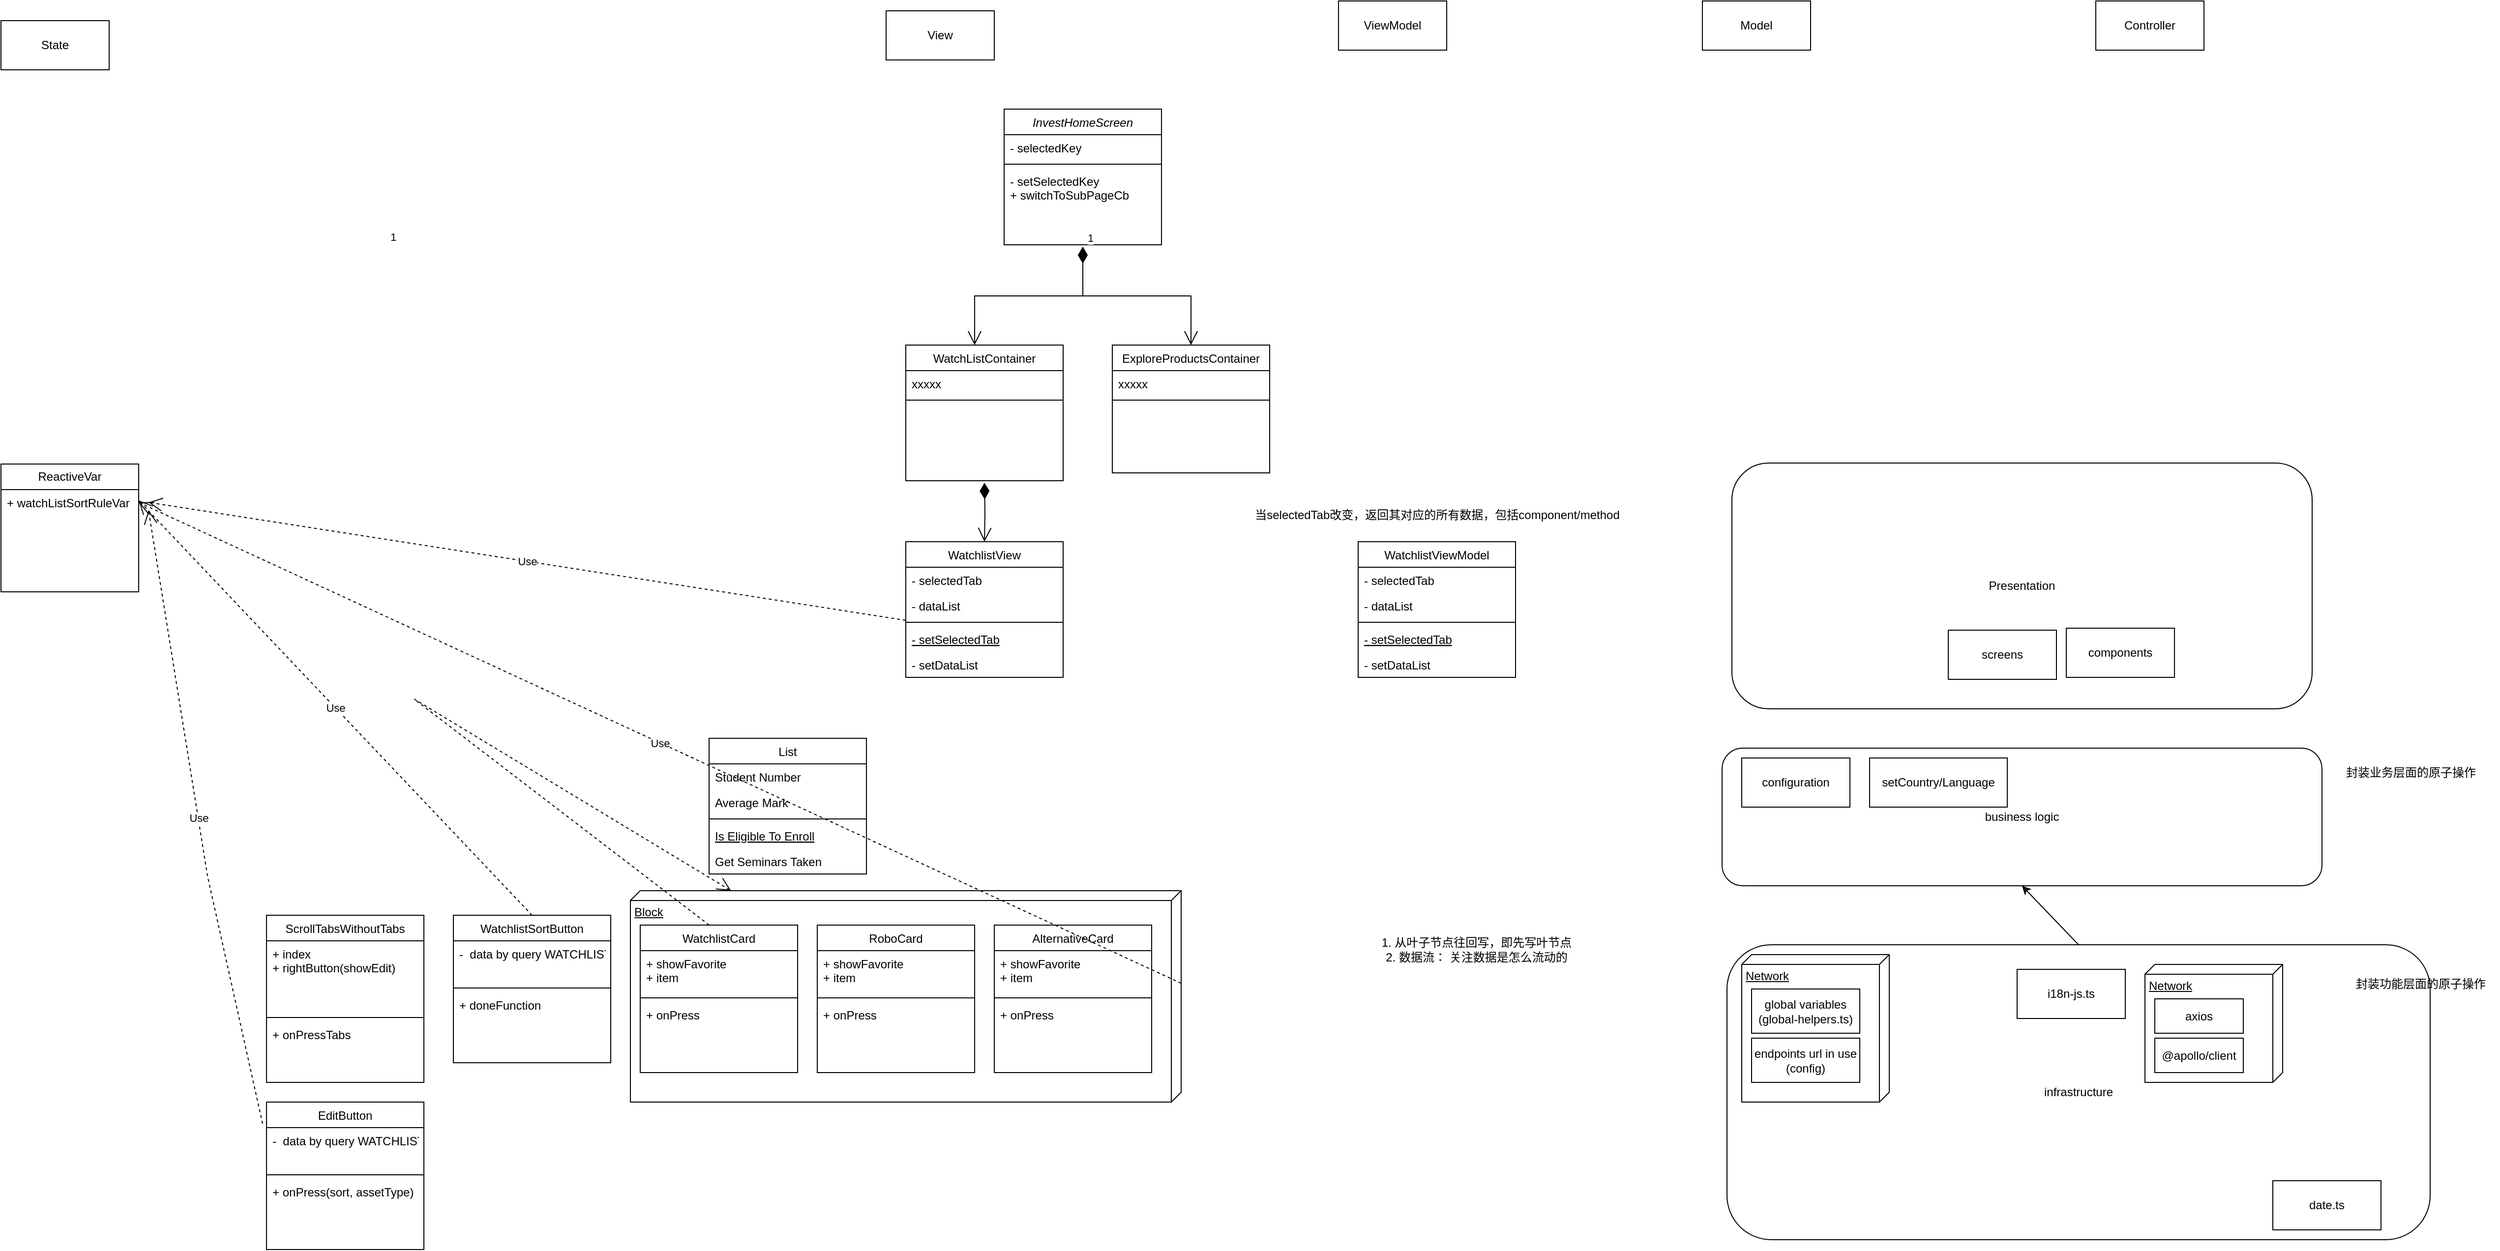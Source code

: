 <mxfile version="21.2.9" type="github">
  <diagram id="C5RBs43oDa-KdzZeNtuy" name="Page-1">
    <mxGraphModel dx="2587" dy="1257" grid="1" gridSize="10" guides="1" tooltips="1" connect="1" arrows="1" fold="1" page="1" pageScale="1" pageWidth="827" pageHeight="1169" math="0" shadow="0">
      <root>
        <mxCell id="WIyWlLk6GJQsqaUBKTNV-0" />
        <mxCell id="WIyWlLk6GJQsqaUBKTNV-1" parent="WIyWlLk6GJQsqaUBKTNV-0" />
        <mxCell id="KHNPPlCd4pcTAb0Nm-xx-72" value="Block" style="verticalAlign=top;align=left;spacingTop=8;spacingLeft=2;spacingRight=12;shape=cube;size=10;direction=south;fontStyle=4;html=1;whiteSpace=wrap;" vertex="1" parent="WIyWlLk6GJQsqaUBKTNV-1">
          <mxGeometry x="-160" y="915" width="560" height="215" as="geometry" />
        </mxCell>
        <mxCell id="zkfFHV4jXpPFQw0GAbJ--0" value="InvestHomeScreen" style="swimlane;fontStyle=2;align=center;verticalAlign=top;childLayout=stackLayout;horizontal=1;startSize=26;horizontalStack=0;resizeParent=1;resizeLast=0;collapsible=1;marginBottom=0;rounded=0;shadow=0;strokeWidth=1;" parent="WIyWlLk6GJQsqaUBKTNV-1" vertex="1">
          <mxGeometry x="220" y="120" width="160" height="138" as="geometry">
            <mxRectangle x="230" y="140" width="160" height="26" as="alternateBounds" />
          </mxGeometry>
        </mxCell>
        <mxCell id="zkfFHV4jXpPFQw0GAbJ--1" value="- selectedKey" style="text;align=left;verticalAlign=top;spacingLeft=4;spacingRight=4;overflow=hidden;rotatable=0;points=[[0,0.5],[1,0.5]];portConstraint=eastwest;" parent="zkfFHV4jXpPFQw0GAbJ--0" vertex="1">
          <mxGeometry y="26" width="160" height="26" as="geometry" />
        </mxCell>
        <mxCell id="zkfFHV4jXpPFQw0GAbJ--4" value="" style="line;html=1;strokeWidth=1;align=left;verticalAlign=middle;spacingTop=-1;spacingLeft=3;spacingRight=3;rotatable=0;labelPosition=right;points=[];portConstraint=eastwest;" parent="zkfFHV4jXpPFQw0GAbJ--0" vertex="1">
          <mxGeometry y="52" width="160" height="8" as="geometry" />
        </mxCell>
        <mxCell id="zkfFHV4jXpPFQw0GAbJ--5" value="- setSelectedKey&#xa;+ switchToSubPageCb" style="text;align=left;verticalAlign=top;spacingLeft=4;spacingRight=4;overflow=hidden;rotatable=0;points=[[0,0.5],[1,0.5]];portConstraint=eastwest;" parent="zkfFHV4jXpPFQw0GAbJ--0" vertex="1">
          <mxGeometry y="60" width="160" height="50" as="geometry" />
        </mxCell>
        <mxCell id="zkfFHV4jXpPFQw0GAbJ--6" value="WatchListContainer" style="swimlane;fontStyle=0;align=center;verticalAlign=top;childLayout=stackLayout;horizontal=1;startSize=26;horizontalStack=0;resizeParent=1;resizeLast=0;collapsible=1;marginBottom=0;rounded=0;shadow=0;strokeWidth=1;" parent="WIyWlLk6GJQsqaUBKTNV-1" vertex="1">
          <mxGeometry x="120" y="360" width="160" height="138" as="geometry">
            <mxRectangle x="130" y="380" width="160" height="26" as="alternateBounds" />
          </mxGeometry>
        </mxCell>
        <mxCell id="KHNPPlCd4pcTAb0Nm-xx-43" value="xxxxx" style="text;align=left;verticalAlign=top;spacingLeft=4;spacingRight=4;overflow=hidden;rotatable=0;points=[[0,0.5],[1,0.5]];portConstraint=eastwest;" vertex="1" parent="zkfFHV4jXpPFQw0GAbJ--6">
          <mxGeometry y="26" width="160" height="26" as="geometry" />
        </mxCell>
        <mxCell id="zkfFHV4jXpPFQw0GAbJ--9" value="" style="line;html=1;strokeWidth=1;align=left;verticalAlign=middle;spacingTop=-1;spacingLeft=3;spacingRight=3;rotatable=0;labelPosition=right;points=[];portConstraint=eastwest;" parent="zkfFHV4jXpPFQw0GAbJ--6" vertex="1">
          <mxGeometry y="52" width="160" height="8" as="geometry" />
        </mxCell>
        <mxCell id="zkfFHV4jXpPFQw0GAbJ--13" value="ExploreProductsContainer" style="swimlane;fontStyle=0;align=center;verticalAlign=top;childLayout=stackLayout;horizontal=1;startSize=26;horizontalStack=0;resizeParent=1;resizeLast=0;collapsible=1;marginBottom=0;rounded=0;shadow=0;strokeWidth=1;" parent="WIyWlLk6GJQsqaUBKTNV-1" vertex="1">
          <mxGeometry x="330" y="360" width="160" height="130" as="geometry">
            <mxRectangle x="340" y="380" width="170" height="26" as="alternateBounds" />
          </mxGeometry>
        </mxCell>
        <mxCell id="zkfFHV4jXpPFQw0GAbJ--14" value="xxxxx" style="text;align=left;verticalAlign=top;spacingLeft=4;spacingRight=4;overflow=hidden;rotatable=0;points=[[0,0.5],[1,0.5]];portConstraint=eastwest;" parent="zkfFHV4jXpPFQw0GAbJ--13" vertex="1">
          <mxGeometry y="26" width="160" height="26" as="geometry" />
        </mxCell>
        <mxCell id="zkfFHV4jXpPFQw0GAbJ--15" value="" style="line;html=1;strokeWidth=1;align=left;verticalAlign=middle;spacingTop=-1;spacingLeft=3;spacingRight=3;rotatable=0;labelPosition=right;points=[];portConstraint=eastwest;" parent="zkfFHV4jXpPFQw0GAbJ--13" vertex="1">
          <mxGeometry y="52" width="160" height="8" as="geometry" />
        </mxCell>
        <mxCell id="KHNPPlCd4pcTAb0Nm-xx-2" value="1" style="endArrow=open;html=1;endSize=12;startArrow=diamondThin;startSize=14;startFill=1;edgeStyle=orthogonalEdgeStyle;align=left;verticalAlign=bottom;rounded=0;entryX=0.5;entryY=0;entryDx=0;entryDy=0;" edge="1" parent="WIyWlLk6GJQsqaUBKTNV-1" target="zkfFHV4jXpPFQw0GAbJ--13">
          <mxGeometry x="-1" y="3" relative="1" as="geometry">
            <mxPoint x="300" y="260" as="sourcePoint" />
            <mxPoint x="660" y="440" as="targetPoint" />
            <Array as="points">
              <mxPoint x="300" y="310" />
              <mxPoint x="410" y="310" />
            </Array>
          </mxGeometry>
        </mxCell>
        <mxCell id="KHNPPlCd4pcTAb0Nm-xx-3" value="1" style="endArrow=open;html=1;endSize=12;startArrow=diamondThin;startSize=14;startFill=1;edgeStyle=orthogonalEdgeStyle;align=left;verticalAlign=bottom;rounded=0;entryX=0.5;entryY=0;entryDx=0;entryDy=0;" edge="1" parent="WIyWlLk6GJQsqaUBKTNV-1">
          <mxGeometry x="-1" y="3" relative="1" as="geometry">
            <mxPoint x="300" y="260" as="sourcePoint" />
            <mxPoint x="190" y="360" as="targetPoint" />
            <Array as="points">
              <mxPoint x="300" y="310" />
              <mxPoint x="190" y="310" />
            </Array>
          </mxGeometry>
        </mxCell>
        <mxCell id="KHNPPlCd4pcTAb0Nm-xx-4" value="WatchlistView" style="swimlane;fontStyle=0;align=center;verticalAlign=top;childLayout=stackLayout;horizontal=1;startSize=26;horizontalStack=0;resizeParent=1;resizeLast=0;collapsible=1;marginBottom=0;rounded=0;shadow=0;strokeWidth=1;" vertex="1" parent="WIyWlLk6GJQsqaUBKTNV-1">
          <mxGeometry x="120" y="560" width="160" height="138" as="geometry">
            <mxRectangle x="130" y="380" width="160" height="26" as="alternateBounds" />
          </mxGeometry>
        </mxCell>
        <mxCell id="KHNPPlCd4pcTAb0Nm-xx-5" value="- selectedTab" style="text;align=left;verticalAlign=top;spacingLeft=4;spacingRight=4;overflow=hidden;rotatable=0;points=[[0,0.5],[1,0.5]];portConstraint=eastwest;" vertex="1" parent="KHNPPlCd4pcTAb0Nm-xx-4">
          <mxGeometry y="26" width="160" height="26" as="geometry" />
        </mxCell>
        <mxCell id="KHNPPlCd4pcTAb0Nm-xx-6" value="- dataList" style="text;align=left;verticalAlign=top;spacingLeft=4;spacingRight=4;overflow=hidden;rotatable=0;points=[[0,0.5],[1,0.5]];portConstraint=eastwest;rounded=0;shadow=0;html=0;" vertex="1" parent="KHNPPlCd4pcTAb0Nm-xx-4">
          <mxGeometry y="52" width="160" height="26" as="geometry" />
        </mxCell>
        <mxCell id="KHNPPlCd4pcTAb0Nm-xx-7" value="" style="line;html=1;strokeWidth=1;align=left;verticalAlign=middle;spacingTop=-1;spacingLeft=3;spacingRight=3;rotatable=0;labelPosition=right;points=[];portConstraint=eastwest;" vertex="1" parent="KHNPPlCd4pcTAb0Nm-xx-4">
          <mxGeometry y="78" width="160" height="8" as="geometry" />
        </mxCell>
        <mxCell id="KHNPPlCd4pcTAb0Nm-xx-8" value="- setSelectedTab" style="text;align=left;verticalAlign=top;spacingLeft=4;spacingRight=4;overflow=hidden;rotatable=0;points=[[0,0.5],[1,0.5]];portConstraint=eastwest;fontStyle=4" vertex="1" parent="KHNPPlCd4pcTAb0Nm-xx-4">
          <mxGeometry y="86" width="160" height="26" as="geometry" />
        </mxCell>
        <mxCell id="KHNPPlCd4pcTAb0Nm-xx-9" value="- setDataList" style="text;align=left;verticalAlign=top;spacingLeft=4;spacingRight=4;overflow=hidden;rotatable=0;points=[[0,0.5],[1,0.5]];portConstraint=eastwest;" vertex="1" parent="KHNPPlCd4pcTAb0Nm-xx-4">
          <mxGeometry y="112" width="160" height="26" as="geometry" />
        </mxCell>
        <mxCell id="KHNPPlCd4pcTAb0Nm-xx-10" value="1" style="endArrow=open;html=1;endSize=12;startArrow=diamondThin;startSize=14;startFill=1;edgeStyle=orthogonalEdgeStyle;align=left;verticalAlign=bottom;rounded=0;" edge="1" parent="WIyWlLk6GJQsqaUBKTNV-1" target="KHNPPlCd4pcTAb0Nm-xx-4">
          <mxGeometry x="-1" y="-306" relative="1" as="geometry">
            <mxPoint x="200" y="500" as="sourcePoint" />
            <mxPoint x="660" y="440" as="targetPoint" />
            <mxPoint x="-300" y="-246" as="offset" />
          </mxGeometry>
        </mxCell>
        <mxCell id="KHNPPlCd4pcTAb0Nm-xx-11" value="WatchlistSortButton" style="swimlane;fontStyle=0;align=center;verticalAlign=top;childLayout=stackLayout;horizontal=1;startSize=26;horizontalStack=0;resizeParent=1;resizeLast=0;collapsible=1;marginBottom=0;rounded=0;shadow=0;strokeWidth=1;" vertex="1" parent="WIyWlLk6GJQsqaUBKTNV-1">
          <mxGeometry x="-340" y="940" width="160" height="150" as="geometry">
            <mxRectangle x="340" y="380" width="170" height="26" as="alternateBounds" />
          </mxGeometry>
        </mxCell>
        <mxCell id="KHNPPlCd4pcTAb0Nm-xx-12" value="-  data by query WATCHLIST_SORT_BY&#xa;" style="text;align=left;verticalAlign=top;spacingLeft=4;spacingRight=4;overflow=hidden;rotatable=0;points=[[0,0.5],[1,0.5]];portConstraint=eastwest;" vertex="1" parent="KHNPPlCd4pcTAb0Nm-xx-11">
          <mxGeometry y="26" width="160" height="44" as="geometry" />
        </mxCell>
        <mxCell id="KHNPPlCd4pcTAb0Nm-xx-13" value="" style="line;html=1;strokeWidth=1;align=left;verticalAlign=middle;spacingTop=-1;spacingLeft=3;spacingRight=3;rotatable=0;labelPosition=right;points=[];portConstraint=eastwest;" vertex="1" parent="KHNPPlCd4pcTAb0Nm-xx-11">
          <mxGeometry y="70" width="160" height="8" as="geometry" />
        </mxCell>
        <mxCell id="KHNPPlCd4pcTAb0Nm-xx-14" value="+ doneFunction&#xa;" style="text;align=left;verticalAlign=top;spacingLeft=4;spacingRight=4;overflow=hidden;rotatable=0;points=[[0,0.5],[1,0.5]];portConstraint=eastwest;" vertex="1" parent="KHNPPlCd4pcTAb0Nm-xx-11">
          <mxGeometry y="78" width="160" height="26" as="geometry" />
        </mxCell>
        <mxCell id="KHNPPlCd4pcTAb0Nm-xx-15" value="EditButton" style="swimlane;fontStyle=0;align=center;verticalAlign=top;childLayout=stackLayout;horizontal=1;startSize=26;horizontalStack=0;resizeParent=1;resizeLast=0;collapsible=1;marginBottom=0;rounded=0;shadow=0;strokeWidth=1;" vertex="1" parent="WIyWlLk6GJQsqaUBKTNV-1">
          <mxGeometry x="-530" y="1130" width="160" height="150" as="geometry">
            <mxRectangle x="340" y="380" width="170" height="26" as="alternateBounds" />
          </mxGeometry>
        </mxCell>
        <mxCell id="KHNPPlCd4pcTAb0Nm-xx-16" value="-  data by query WATCHLIST_SORT_BY&#xa;" style="text;align=left;verticalAlign=top;spacingLeft=4;spacingRight=4;overflow=hidden;rotatable=0;points=[[0,0.5],[1,0.5]];portConstraint=eastwest;" vertex="1" parent="KHNPPlCd4pcTAb0Nm-xx-15">
          <mxGeometry y="26" width="160" height="44" as="geometry" />
        </mxCell>
        <mxCell id="KHNPPlCd4pcTAb0Nm-xx-17" value="" style="line;html=1;strokeWidth=1;align=left;verticalAlign=middle;spacingTop=-1;spacingLeft=3;spacingRight=3;rotatable=0;labelPosition=right;points=[];portConstraint=eastwest;" vertex="1" parent="KHNPPlCd4pcTAb0Nm-xx-15">
          <mxGeometry y="70" width="160" height="8" as="geometry" />
        </mxCell>
        <mxCell id="KHNPPlCd4pcTAb0Nm-xx-18" value="+ onPress(sort, assetType)&#xa;" style="text;align=left;verticalAlign=top;spacingLeft=4;spacingRight=4;overflow=hidden;rotatable=0;points=[[0,0.5],[1,0.5]];portConstraint=eastwest;" vertex="1" parent="KHNPPlCd4pcTAb0Nm-xx-15">
          <mxGeometry y="78" width="160" height="26" as="geometry" />
        </mxCell>
        <mxCell id="KHNPPlCd4pcTAb0Nm-xx-19" value="List&#xa;" style="swimlane;fontStyle=0;align=center;verticalAlign=top;childLayout=stackLayout;horizontal=1;startSize=26;horizontalStack=0;resizeParent=1;resizeLast=0;collapsible=1;marginBottom=0;rounded=0;shadow=0;strokeWidth=1;" vertex="1" parent="WIyWlLk6GJQsqaUBKTNV-1">
          <mxGeometry x="-80" y="760" width="160" height="138" as="geometry">
            <mxRectangle x="130" y="380" width="160" height="26" as="alternateBounds" />
          </mxGeometry>
        </mxCell>
        <mxCell id="KHNPPlCd4pcTAb0Nm-xx-20" value="Student Number" style="text;align=left;verticalAlign=top;spacingLeft=4;spacingRight=4;overflow=hidden;rotatable=0;points=[[0,0.5],[1,0.5]];portConstraint=eastwest;" vertex="1" parent="KHNPPlCd4pcTAb0Nm-xx-19">
          <mxGeometry y="26" width="160" height="26" as="geometry" />
        </mxCell>
        <mxCell id="KHNPPlCd4pcTAb0Nm-xx-21" value="Average Mark" style="text;align=left;verticalAlign=top;spacingLeft=4;spacingRight=4;overflow=hidden;rotatable=0;points=[[0,0.5],[1,0.5]];portConstraint=eastwest;rounded=0;shadow=0;html=0;" vertex="1" parent="KHNPPlCd4pcTAb0Nm-xx-19">
          <mxGeometry y="52" width="160" height="26" as="geometry" />
        </mxCell>
        <mxCell id="KHNPPlCd4pcTAb0Nm-xx-22" value="" style="line;html=1;strokeWidth=1;align=left;verticalAlign=middle;spacingTop=-1;spacingLeft=3;spacingRight=3;rotatable=0;labelPosition=right;points=[];portConstraint=eastwest;" vertex="1" parent="KHNPPlCd4pcTAb0Nm-xx-19">
          <mxGeometry y="78" width="160" height="8" as="geometry" />
        </mxCell>
        <mxCell id="KHNPPlCd4pcTAb0Nm-xx-23" value="Is Eligible To Enroll" style="text;align=left;verticalAlign=top;spacingLeft=4;spacingRight=4;overflow=hidden;rotatable=0;points=[[0,0.5],[1,0.5]];portConstraint=eastwest;fontStyle=4" vertex="1" parent="KHNPPlCd4pcTAb0Nm-xx-19">
          <mxGeometry y="86" width="160" height="26" as="geometry" />
        </mxCell>
        <mxCell id="KHNPPlCd4pcTAb0Nm-xx-24" value="Get Seminars Taken" style="text;align=left;verticalAlign=top;spacingLeft=4;spacingRight=4;overflow=hidden;rotatable=0;points=[[0,0.5],[1,0.5]];portConstraint=eastwest;" vertex="1" parent="KHNPPlCd4pcTAb0Nm-xx-19">
          <mxGeometry y="112" width="160" height="26" as="geometry" />
        </mxCell>
        <mxCell id="KHNPPlCd4pcTAb0Nm-xx-25" value="ScrollTabsWithoutTabs" style="swimlane;fontStyle=0;align=center;verticalAlign=top;childLayout=stackLayout;horizontal=1;startSize=26;horizontalStack=0;resizeParent=1;resizeLast=0;collapsible=1;marginBottom=0;rounded=0;shadow=0;strokeWidth=1;" vertex="1" parent="WIyWlLk6GJQsqaUBKTNV-1">
          <mxGeometry x="-530" y="940" width="160" height="170" as="geometry">
            <mxRectangle x="340" y="380" width="170" height="26" as="alternateBounds" />
          </mxGeometry>
        </mxCell>
        <mxCell id="KHNPPlCd4pcTAb0Nm-xx-26" value="+ index&#xa;+ rightButton(showEdit)&#xa;" style="text;align=left;verticalAlign=top;spacingLeft=4;spacingRight=4;overflow=hidden;rotatable=0;points=[[0,0.5],[1,0.5]];portConstraint=eastwest;" vertex="1" parent="KHNPPlCd4pcTAb0Nm-xx-25">
          <mxGeometry y="26" width="160" height="74" as="geometry" />
        </mxCell>
        <mxCell id="KHNPPlCd4pcTAb0Nm-xx-27" value="" style="line;html=1;strokeWidth=1;align=left;verticalAlign=middle;spacingTop=-1;spacingLeft=3;spacingRight=3;rotatable=0;labelPosition=right;points=[];portConstraint=eastwest;" vertex="1" parent="KHNPPlCd4pcTAb0Nm-xx-25">
          <mxGeometry y="100" width="160" height="8" as="geometry" />
        </mxCell>
        <mxCell id="KHNPPlCd4pcTAb0Nm-xx-28" value="+ onPressTabs&#xa;" style="text;align=left;verticalAlign=top;spacingLeft=4;spacingRight=4;overflow=hidden;rotatable=0;points=[[0,0.5],[1,0.5]];portConstraint=eastwest;" vertex="1" parent="KHNPPlCd4pcTAb0Nm-xx-25">
          <mxGeometry y="108" width="160" height="62" as="geometry" />
        </mxCell>
        <mxCell id="KHNPPlCd4pcTAb0Nm-xx-30" value="WatchlistCard" style="swimlane;fontStyle=0;align=center;verticalAlign=top;childLayout=stackLayout;horizontal=1;startSize=26;horizontalStack=0;resizeParent=1;resizeLast=0;collapsible=1;marginBottom=0;rounded=0;shadow=0;strokeWidth=1;" vertex="1" parent="WIyWlLk6GJQsqaUBKTNV-1">
          <mxGeometry x="-150" y="950" width="160" height="150" as="geometry">
            <mxRectangle x="340" y="380" width="170" height="26" as="alternateBounds" />
          </mxGeometry>
        </mxCell>
        <mxCell id="KHNPPlCd4pcTAb0Nm-xx-31" value="+ showFavorite&#xa;+ item&#xa;" style="text;align=left;verticalAlign=top;spacingLeft=4;spacingRight=4;overflow=hidden;rotatable=0;points=[[0,0.5],[1,0.5]];portConstraint=eastwest;" vertex="1" parent="KHNPPlCd4pcTAb0Nm-xx-30">
          <mxGeometry y="26" width="160" height="44" as="geometry" />
        </mxCell>
        <mxCell id="KHNPPlCd4pcTAb0Nm-xx-32" value="" style="line;html=1;strokeWidth=1;align=left;verticalAlign=middle;spacingTop=-1;spacingLeft=3;spacingRight=3;rotatable=0;labelPosition=right;points=[];portConstraint=eastwest;" vertex="1" parent="KHNPPlCd4pcTAb0Nm-xx-30">
          <mxGeometry y="70" width="160" height="8" as="geometry" />
        </mxCell>
        <mxCell id="KHNPPlCd4pcTAb0Nm-xx-33" value="+ onPress&#xa;" style="text;align=left;verticalAlign=top;spacingLeft=4;spacingRight=4;overflow=hidden;rotatable=0;points=[[0,0.5],[1,0.5]];portConstraint=eastwest;" vertex="1" parent="KHNPPlCd4pcTAb0Nm-xx-30">
          <mxGeometry y="78" width="160" height="26" as="geometry" />
        </mxCell>
        <mxCell id="KHNPPlCd4pcTAb0Nm-xx-34" value="RoboCard" style="swimlane;fontStyle=0;align=center;verticalAlign=top;childLayout=stackLayout;horizontal=1;startSize=26;horizontalStack=0;resizeParent=1;resizeLast=0;collapsible=1;marginBottom=0;rounded=0;shadow=0;strokeWidth=1;" vertex="1" parent="WIyWlLk6GJQsqaUBKTNV-1">
          <mxGeometry x="30" y="950" width="160" height="150" as="geometry">
            <mxRectangle x="340" y="380" width="170" height="26" as="alternateBounds" />
          </mxGeometry>
        </mxCell>
        <mxCell id="KHNPPlCd4pcTAb0Nm-xx-35" value="+ showFavorite&#xa;+ item&#xa;" style="text;align=left;verticalAlign=top;spacingLeft=4;spacingRight=4;overflow=hidden;rotatable=0;points=[[0,0.5],[1,0.5]];portConstraint=eastwest;" vertex="1" parent="KHNPPlCd4pcTAb0Nm-xx-34">
          <mxGeometry y="26" width="160" height="44" as="geometry" />
        </mxCell>
        <mxCell id="KHNPPlCd4pcTAb0Nm-xx-36" value="" style="line;html=1;strokeWidth=1;align=left;verticalAlign=middle;spacingTop=-1;spacingLeft=3;spacingRight=3;rotatable=0;labelPosition=right;points=[];portConstraint=eastwest;" vertex="1" parent="KHNPPlCd4pcTAb0Nm-xx-34">
          <mxGeometry y="70" width="160" height="8" as="geometry" />
        </mxCell>
        <mxCell id="KHNPPlCd4pcTAb0Nm-xx-37" value="+ onPress&#xa;" style="text;align=left;verticalAlign=top;spacingLeft=4;spacingRight=4;overflow=hidden;rotatable=0;points=[[0,0.5],[1,0.5]];portConstraint=eastwest;" vertex="1" parent="KHNPPlCd4pcTAb0Nm-xx-34">
          <mxGeometry y="78" width="160" height="26" as="geometry" />
        </mxCell>
        <mxCell id="KHNPPlCd4pcTAb0Nm-xx-38" value="AlternativeCard" style="swimlane;fontStyle=0;align=center;verticalAlign=top;childLayout=stackLayout;horizontal=1;startSize=26;horizontalStack=0;resizeParent=1;resizeLast=0;collapsible=1;marginBottom=0;rounded=0;shadow=0;strokeWidth=1;" vertex="1" parent="WIyWlLk6GJQsqaUBKTNV-1">
          <mxGeometry x="210" y="950" width="160" height="150" as="geometry">
            <mxRectangle x="340" y="380" width="170" height="26" as="alternateBounds" />
          </mxGeometry>
        </mxCell>
        <mxCell id="KHNPPlCd4pcTAb0Nm-xx-39" value="+ showFavorite&#xa;+ item&#xa;" style="text;align=left;verticalAlign=top;spacingLeft=4;spacingRight=4;overflow=hidden;rotatable=0;points=[[0,0.5],[1,0.5]];portConstraint=eastwest;" vertex="1" parent="KHNPPlCd4pcTAb0Nm-xx-38">
          <mxGeometry y="26" width="160" height="44" as="geometry" />
        </mxCell>
        <mxCell id="KHNPPlCd4pcTAb0Nm-xx-40" value="" style="line;html=1;strokeWidth=1;align=left;verticalAlign=middle;spacingTop=-1;spacingLeft=3;spacingRight=3;rotatable=0;labelPosition=right;points=[];portConstraint=eastwest;" vertex="1" parent="KHNPPlCd4pcTAb0Nm-xx-38">
          <mxGeometry y="70" width="160" height="8" as="geometry" />
        </mxCell>
        <mxCell id="KHNPPlCd4pcTAb0Nm-xx-41" value="+ onPress&#xa;" style="text;align=left;verticalAlign=top;spacingLeft=4;spacingRight=4;overflow=hidden;rotatable=0;points=[[0,0.5],[1,0.5]];portConstraint=eastwest;" vertex="1" parent="KHNPPlCd4pcTAb0Nm-xx-38">
          <mxGeometry y="78" width="160" height="26" as="geometry" />
        </mxCell>
        <mxCell id="KHNPPlCd4pcTAb0Nm-xx-44" value="View" style="html=1;whiteSpace=wrap;" vertex="1" parent="WIyWlLk6GJQsqaUBKTNV-1">
          <mxGeometry x="100" y="20" width="110" height="50" as="geometry" />
        </mxCell>
        <mxCell id="KHNPPlCd4pcTAb0Nm-xx-45" value="ViewModel" style="html=1;whiteSpace=wrap;" vertex="1" parent="WIyWlLk6GJQsqaUBKTNV-1">
          <mxGeometry x="560" y="10" width="110" height="50" as="geometry" />
        </mxCell>
        <mxCell id="KHNPPlCd4pcTAb0Nm-xx-46" value="Model" style="html=1;whiteSpace=wrap;" vertex="1" parent="WIyWlLk6GJQsqaUBKTNV-1">
          <mxGeometry x="930" y="10" width="110" height="50" as="geometry" />
        </mxCell>
        <mxCell id="KHNPPlCd4pcTAb0Nm-xx-47" value="Controller" style="html=1;whiteSpace=wrap;" vertex="1" parent="WIyWlLk6GJQsqaUBKTNV-1">
          <mxGeometry x="1330" y="10" width="110" height="50" as="geometry" />
        </mxCell>
        <mxCell id="KHNPPlCd4pcTAb0Nm-xx-48" value="State" style="html=1;whiteSpace=wrap;" vertex="1" parent="WIyWlLk6GJQsqaUBKTNV-1">
          <mxGeometry x="-800" y="30" width="110" height="50" as="geometry" />
        </mxCell>
        <mxCell id="KHNPPlCd4pcTAb0Nm-xx-49" value="ReactiveVar" style="swimlane;fontStyle=0;childLayout=stackLayout;horizontal=1;startSize=26;fillColor=none;horizontalStack=0;resizeParent=1;resizeParentMax=0;resizeLast=0;collapsible=1;marginBottom=0;whiteSpace=wrap;html=1;" vertex="1" parent="WIyWlLk6GJQsqaUBKTNV-1">
          <mxGeometry x="-800" y="481" width="140" height="130" as="geometry" />
        </mxCell>
        <mxCell id="KHNPPlCd4pcTAb0Nm-xx-50" value="+ watchListSortRuleVar&lt;br&gt;" style="text;strokeColor=none;fillColor=none;align=left;verticalAlign=top;spacingLeft=4;spacingRight=4;overflow=hidden;rotatable=0;points=[[0,0.5],[1,0.5]];portConstraint=eastwest;whiteSpace=wrap;html=1;" vertex="1" parent="KHNPPlCd4pcTAb0Nm-xx-49">
          <mxGeometry y="26" width="140" height="104" as="geometry" />
        </mxCell>
        <mxCell id="KHNPPlCd4pcTAb0Nm-xx-53" value="Use" style="endArrow=open;endSize=12;dashed=1;html=1;rounded=0;entryX=1;entryY=0.106;entryDx=0;entryDy=0;entryPerimeter=0;exitX=0.5;exitY=0;exitDx=0;exitDy=0;" edge="1" parent="WIyWlLk6GJQsqaUBKTNV-1" source="KHNPPlCd4pcTAb0Nm-xx-11" target="KHNPPlCd4pcTAb0Nm-xx-50">
          <mxGeometry width="160" relative="1" as="geometry">
            <mxPoint x="-450" y="810" as="sourcePoint" />
            <mxPoint x="-290" y="810" as="targetPoint" />
          </mxGeometry>
        </mxCell>
        <mxCell id="KHNPPlCd4pcTAb0Nm-xx-55" value="Use" style="endArrow=open;endSize=12;dashed=1;html=1;rounded=0;exitX=0;exitY=0.25;exitDx=0;exitDy=0;exitPerimeter=0;" edge="1" parent="WIyWlLk6GJQsqaUBKTNV-1" source="KHNPPlCd4pcTAb0Nm-xx-7">
          <mxGeometry width="160" relative="1" as="geometry">
            <mxPoint x="-450" y="780" as="sourcePoint" />
            <mxPoint x="-650" y="520" as="targetPoint" />
          </mxGeometry>
        </mxCell>
        <mxCell id="KHNPPlCd4pcTAb0Nm-xx-56" value="Use" style="endArrow=open;endSize=12;dashed=1;html=1;rounded=0;exitX=0.438;exitY=0;exitDx=0;exitDy=0;exitPerimeter=0;" edge="1" parent="WIyWlLk6GJQsqaUBKTNV-1" source="KHNPPlCd4pcTAb0Nm-xx-72">
          <mxGeometry width="160" relative="1" as="geometry">
            <mxPoint x="-250" y="950" as="sourcePoint" />
            <mxPoint x="-660" y="520" as="targetPoint" />
            <Array as="points" />
          </mxGeometry>
        </mxCell>
        <mxCell id="KHNPPlCd4pcTAb0Nm-xx-58" value="1. 从叶子节点往回写，即先写叶节点&lt;br&gt;2. 数据流： 关注数据是怎么流动的&lt;br&gt;" style="text;html=1;align=center;verticalAlign=middle;resizable=0;points=[];autosize=1;strokeColor=none;fillColor=none;" vertex="1" parent="WIyWlLk6GJQsqaUBKTNV-1">
          <mxGeometry x="590" y="955" width="220" height="40" as="geometry" />
        </mxCell>
        <mxCell id="KHNPPlCd4pcTAb0Nm-xx-59" value="Use" style="endArrow=open;endSize=12;dashed=1;html=1;rounded=0;entryX=1;entryY=0.106;entryDx=0;entryDy=0;entryPerimeter=0;exitX=-0.025;exitY=-0.091;exitDx=0;exitDy=0;exitPerimeter=0;" edge="1" parent="WIyWlLk6GJQsqaUBKTNV-1" source="KHNPPlCd4pcTAb0Nm-xx-16">
          <mxGeometry width="160" relative="1" as="geometry">
            <mxPoint x="-250" y="950" as="sourcePoint" />
            <mxPoint x="-650" y="528" as="targetPoint" />
            <Array as="points">
              <mxPoint x="-590" y="900" />
            </Array>
          </mxGeometry>
        </mxCell>
        <mxCell id="KHNPPlCd4pcTAb0Nm-xx-65" value="WatchlistViewModel" style="swimlane;fontStyle=0;align=center;verticalAlign=top;childLayout=stackLayout;horizontal=1;startSize=26;horizontalStack=0;resizeParent=1;resizeLast=0;collapsible=1;marginBottom=0;rounded=0;shadow=0;strokeWidth=1;" vertex="1" parent="WIyWlLk6GJQsqaUBKTNV-1">
          <mxGeometry x="580" y="560" width="160" height="138" as="geometry">
            <mxRectangle x="130" y="380" width="160" height="26" as="alternateBounds" />
          </mxGeometry>
        </mxCell>
        <mxCell id="KHNPPlCd4pcTAb0Nm-xx-66" value="- selectedTab" style="text;align=left;verticalAlign=top;spacingLeft=4;spacingRight=4;overflow=hidden;rotatable=0;points=[[0,0.5],[1,0.5]];portConstraint=eastwest;" vertex="1" parent="KHNPPlCd4pcTAb0Nm-xx-65">
          <mxGeometry y="26" width="160" height="26" as="geometry" />
        </mxCell>
        <mxCell id="KHNPPlCd4pcTAb0Nm-xx-67" value="- dataList" style="text;align=left;verticalAlign=top;spacingLeft=4;spacingRight=4;overflow=hidden;rotatable=0;points=[[0,0.5],[1,0.5]];portConstraint=eastwest;rounded=0;shadow=0;html=0;" vertex="1" parent="KHNPPlCd4pcTAb0Nm-xx-65">
          <mxGeometry y="52" width="160" height="26" as="geometry" />
        </mxCell>
        <mxCell id="KHNPPlCd4pcTAb0Nm-xx-68" value="" style="line;html=1;strokeWidth=1;align=left;verticalAlign=middle;spacingTop=-1;spacingLeft=3;spacingRight=3;rotatable=0;labelPosition=right;points=[];portConstraint=eastwest;" vertex="1" parent="KHNPPlCd4pcTAb0Nm-xx-65">
          <mxGeometry y="78" width="160" height="8" as="geometry" />
        </mxCell>
        <mxCell id="KHNPPlCd4pcTAb0Nm-xx-69" value="- setSelectedTab" style="text;align=left;verticalAlign=top;spacingLeft=4;spacingRight=4;overflow=hidden;rotatable=0;points=[[0,0.5],[1,0.5]];portConstraint=eastwest;fontStyle=4" vertex="1" parent="KHNPPlCd4pcTAb0Nm-xx-65">
          <mxGeometry y="86" width="160" height="26" as="geometry" />
        </mxCell>
        <mxCell id="KHNPPlCd4pcTAb0Nm-xx-70" value="- setDataList" style="text;align=left;verticalAlign=top;spacingLeft=4;spacingRight=4;overflow=hidden;rotatable=0;points=[[0,0.5],[1,0.5]];portConstraint=eastwest;" vertex="1" parent="KHNPPlCd4pcTAb0Nm-xx-65">
          <mxGeometry y="112" width="160" height="26" as="geometry" />
        </mxCell>
        <mxCell id="KHNPPlCd4pcTAb0Nm-xx-71" value="当selectedTab改变，返回其对应的所有数据，包括component/method" style="text;html=1;align=center;verticalAlign=middle;resizable=0;points=[];autosize=1;strokeColor=none;fillColor=none;" vertex="1" parent="WIyWlLk6GJQsqaUBKTNV-1">
          <mxGeometry x="465" y="518" width="390" height="30" as="geometry" />
        </mxCell>
        <mxCell id="KHNPPlCd4pcTAb0Nm-xx-73" value="" style="endArrow=open;endSize=12;dashed=1;html=1;rounded=0;exitX=0.438;exitY=0;exitDx=0;exitDy=0;exitPerimeter=0;" edge="1" parent="WIyWlLk6GJQsqaUBKTNV-1" source="KHNPPlCd4pcTAb0Nm-xx-30" target="KHNPPlCd4pcTAb0Nm-xx-72">
          <mxGeometry width="160" relative="1" as="geometry">
            <mxPoint x="-80" y="950" as="sourcePoint" />
            <mxPoint x="-660" y="520" as="targetPoint" />
            <Array as="points">
              <mxPoint x="-380" y="720" />
            </Array>
          </mxGeometry>
        </mxCell>
        <mxCell id="KHNPPlCd4pcTAb0Nm-xx-74" value="business logic" style="rounded=1;whiteSpace=wrap;html=1;" vertex="1" parent="WIyWlLk6GJQsqaUBKTNV-1">
          <mxGeometry x="950" y="770" width="610" height="140" as="geometry" />
        </mxCell>
        <mxCell id="KHNPPlCd4pcTAb0Nm-xx-75" value="infrastructure" style="rounded=1;whiteSpace=wrap;html=1;" vertex="1" parent="WIyWlLk6GJQsqaUBKTNV-1">
          <mxGeometry x="955" y="970" width="715" height="300" as="geometry" />
        </mxCell>
        <mxCell id="KHNPPlCd4pcTAb0Nm-xx-76" value="Presentation" style="rounded=1;whiteSpace=wrap;html=1;" vertex="1" parent="WIyWlLk6GJQsqaUBKTNV-1">
          <mxGeometry x="960" y="480" width="590" height="250" as="geometry" />
        </mxCell>
        <mxCell id="KHNPPlCd4pcTAb0Nm-xx-79" value="date.ts" style="html=1;whiteSpace=wrap;" vertex="1" parent="WIyWlLk6GJQsqaUBKTNV-1">
          <mxGeometry x="1510" y="1210" width="110" height="50" as="geometry" />
        </mxCell>
        <mxCell id="KHNPPlCd4pcTAb0Nm-xx-80" value="configuration" style="html=1;whiteSpace=wrap;" vertex="1" parent="WIyWlLk6GJQsqaUBKTNV-1">
          <mxGeometry x="970" y="780" width="110" height="50" as="geometry" />
        </mxCell>
        <mxCell id="KHNPPlCd4pcTAb0Nm-xx-81" value="" style="endArrow=classic;html=1;rounded=0;exitX=0.5;exitY=0;exitDx=0;exitDy=0;entryX=0.5;entryY=1;entryDx=0;entryDy=0;" edge="1" parent="WIyWlLk6GJQsqaUBKTNV-1" source="KHNPPlCd4pcTAb0Nm-xx-75" target="KHNPPlCd4pcTAb0Nm-xx-74">
          <mxGeometry width="50" height="50" relative="1" as="geometry">
            <mxPoint x="1190" y="870" as="sourcePoint" />
            <mxPoint x="1240" y="820" as="targetPoint" />
          </mxGeometry>
        </mxCell>
        <mxCell id="KHNPPlCd4pcTAb0Nm-xx-82" value="screens" style="html=1;whiteSpace=wrap;" vertex="1" parent="WIyWlLk6GJQsqaUBKTNV-1">
          <mxGeometry x="1180" y="650" width="110" height="50" as="geometry" />
        </mxCell>
        <mxCell id="KHNPPlCd4pcTAb0Nm-xx-84" value="components" style="html=1;whiteSpace=wrap;" vertex="1" parent="WIyWlLk6GJQsqaUBKTNV-1">
          <mxGeometry x="1300" y="648" width="110" height="50" as="geometry" />
        </mxCell>
        <mxCell id="KHNPPlCd4pcTAb0Nm-xx-86" value="i18n-js.ts" style="html=1;whiteSpace=wrap;" vertex="1" parent="WIyWlLk6GJQsqaUBKTNV-1">
          <mxGeometry x="1250" y="995" width="110" height="50" as="geometry" />
        </mxCell>
        <mxCell id="KHNPPlCd4pcTAb0Nm-xx-87" value="setCountry/Language" style="html=1;whiteSpace=wrap;" vertex="1" parent="WIyWlLk6GJQsqaUBKTNV-1">
          <mxGeometry x="1100" y="780" width="140" height="50" as="geometry" />
        </mxCell>
        <mxCell id="KHNPPlCd4pcTAb0Nm-xx-88" value="封装功能层面的原子操作" style="text;html=1;align=center;verticalAlign=middle;resizable=0;points=[];autosize=1;strokeColor=none;fillColor=none;" vertex="1" parent="WIyWlLk6GJQsqaUBKTNV-1">
          <mxGeometry x="1580" y="995" width="160" height="30" as="geometry" />
        </mxCell>
        <mxCell id="KHNPPlCd4pcTAb0Nm-xx-89" value="封装业务层面的原子操作" style="text;html=1;align=center;verticalAlign=middle;resizable=0;points=[];autosize=1;strokeColor=none;fillColor=none;" vertex="1" parent="WIyWlLk6GJQsqaUBKTNV-1">
          <mxGeometry x="1570" y="780" width="160" height="30" as="geometry" />
        </mxCell>
        <mxCell id="KHNPPlCd4pcTAb0Nm-xx-92" value="Network&lt;br&gt;" style="verticalAlign=top;align=left;spacingTop=8;spacingLeft=2;spacingRight=12;shape=cube;size=10;direction=south;fontStyle=4;html=1;whiteSpace=wrap;" vertex="1" parent="WIyWlLk6GJQsqaUBKTNV-1">
          <mxGeometry x="1380" y="990" width="140" height="120" as="geometry" />
        </mxCell>
        <mxCell id="KHNPPlCd4pcTAb0Nm-xx-94" value="axios" style="html=1;whiteSpace=wrap;" vertex="1" parent="WIyWlLk6GJQsqaUBKTNV-1">
          <mxGeometry x="1390" y="1025" width="90" height="35" as="geometry" />
        </mxCell>
        <mxCell id="KHNPPlCd4pcTAb0Nm-xx-95" value="@apollo/client" style="html=1;whiteSpace=wrap;" vertex="1" parent="WIyWlLk6GJQsqaUBKTNV-1">
          <mxGeometry x="1390" y="1065" width="90" height="35" as="geometry" />
        </mxCell>
        <mxCell id="KHNPPlCd4pcTAb0Nm-xx-96" value="Network&lt;br&gt;" style="verticalAlign=top;align=left;spacingTop=8;spacingLeft=2;spacingRight=12;shape=cube;size=10;direction=south;fontStyle=4;html=1;whiteSpace=wrap;" vertex="1" parent="WIyWlLk6GJQsqaUBKTNV-1">
          <mxGeometry x="970" y="980" width="150" height="150" as="geometry" />
        </mxCell>
        <mxCell id="KHNPPlCd4pcTAb0Nm-xx-85" value="global variables&lt;br&gt;(global-helpers.ts)" style="html=1;whiteSpace=wrap;" vertex="1" parent="WIyWlLk6GJQsqaUBKTNV-1">
          <mxGeometry x="980" y="1015" width="110" height="45" as="geometry" />
        </mxCell>
        <mxCell id="KHNPPlCd4pcTAb0Nm-xx-97" value="endpoints url in use&lt;br&gt;(config)" style="html=1;whiteSpace=wrap;" vertex="1" parent="WIyWlLk6GJQsqaUBKTNV-1">
          <mxGeometry x="980" y="1065" width="110" height="45" as="geometry" />
        </mxCell>
      </root>
    </mxGraphModel>
  </diagram>
</mxfile>
